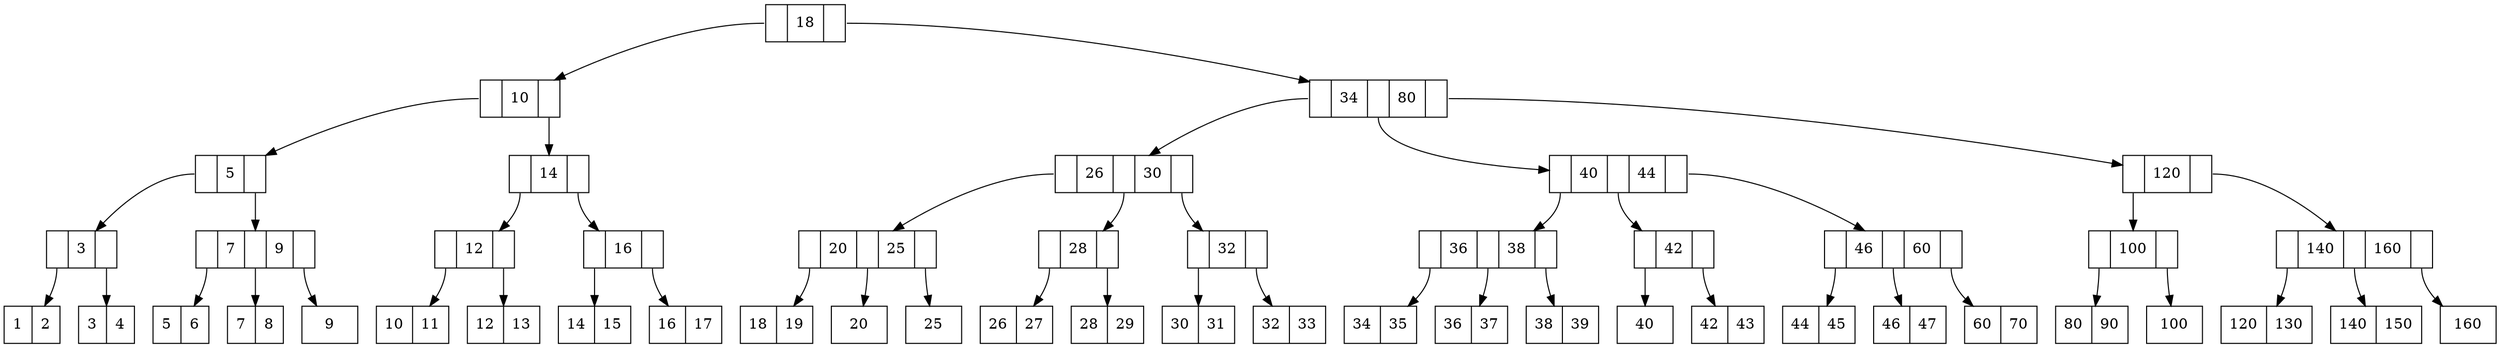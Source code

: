 digraph btree {
n34:pn15 -> n15
n15:pn7 -> n7
n7:pn3 -> n3
n3:pn1 -> n1
n1 [shape=record, label="1|2"];
n3:pn19 -> n19
n19 [shape=record, label="3|4"];
n3 [shape=record, label="<pn1>|3|<pn19>"];
n7:pn23 -> n23
n23:pn21 -> n21
n21 [shape=record, label="5|6"];
n23:pn22 -> n22
n22 [shape=record, label="7|8"];
n23:pn25 -> n25
n25 [shape=record, label="9"];
n23 [shape=record, label="<pn21>|7|<pn22>|9|<pn25>"];
n7 [shape=record, label="<pn3>|5|<pn23>"];
n15:pn24 -> n24
n24:pn20 -> n20
n20:pn18 -> n18
n18 [shape=record, label="10|11"];
n20:pn26 -> n26
n26 [shape=record, label="12|13"];
n20 [shape=record, label="<pn18>|12|<pn26>"];
n24:pn28 -> n28
n28:pn27 -> n27
n27 [shape=record, label="14|15"];
n28:pn29 -> n29
n29 [shape=record, label="16|17"];
n28 [shape=record, label="<pn27>|16|<pn29>"];
n24 [shape=record, label="<pn20>|14|<pn28>"];
n15 [shape=record, label="<pn7>|10|<pn24>"];
n34:pn33 -> n33
n33:pn32 -> n32
n32:pn31 -> n31
n31:pn30 -> n30
n30 [shape=record, label="18|19"];
n31:pn2 -> n2
n2 [shape=record, label="20"];
n31:pn36 -> n36
n36 [shape=record, label="25"];
n31 [shape=record, label="<pn30>|20|<pn2>|25|<pn36>"];
n32:pn40 -> n40
n40:pn39 -> n39
n39 [shape=record, label="26|27"];
n40:pn42 -> n42
n42 [shape=record, label="28|29"];
n40 [shape=record, label="<pn39>|28|<pn42>"];
n32:pn44 -> n44
n44:pn35 -> n35
n35 [shape=record, label="30|31"];
n44:pn43 -> n43
n43 [shape=record, label="32|33"];
n44 [shape=record, label="<pn35>|32|<pn43>"];
n32 [shape=record, label="<pn31>|26|<pn40>|30|<pn44>"];
n33:pn48 -> n48
n48:pn47 -> n47
n47:pn45 -> n45
n45 [shape=record, label="34|35"];
n47:pn46 -> n46
n46 [shape=record, label="36|37"];
n47:pn50 -> n50
n50 [shape=record, label="38|39"];
n47 [shape=record, label="<pn45>|36|<pn46>|38|<pn50>"];
n48:pn6 -> n6
n6:pn4 -> n4
n4 [shape=record, label="40"];
n6:pn51 -> n51
n51 [shape=record, label="42|43"];
n6 [shape=record, label="<pn4>|42|<pn51>"];
n48:pn53 -> n53
n53:pn52 -> n52
n52 [shape=record, label="44|45"];
n53:pn54 -> n54
n54 [shape=record, label="46|47"];
n53:pn5 -> n5
n5 [shape=record, label="60|70"];
n53 [shape=record, label="<pn52>|46|<pn54>|60|<pn5>"];
n48 [shape=record, label="<pn47>|40|<pn6>|44|<pn53>"];
n33:pn14 -> n14
n14:pn10 -> n10
n10:pn8 -> n8
n8 [shape=record, label="80|90"];
n10:pn17 -> n17
n17 [shape=record, label="100"];
n10 [shape=record, label="<pn8>|100|<pn17>"];
n14:pn13 -> n13
n13:pn11 -> n11
n11 [shape=record, label="120|130"];
n13:pn12 -> n12
n12 [shape=record, label="140|150"];
n13:pn16 -> n16
n16 [shape=record, label="160"];
n13 [shape=record, label="<pn11>|140|<pn12>|160|<pn16>"];
n14 [shape=record, label="<pn10>|120|<pn13>"];
n33 [shape=record, label="<pn32>|34|<pn48>|80|<pn14>"];
n34 [shape=record, label="<pn15>|18|<pn33>"];

}
